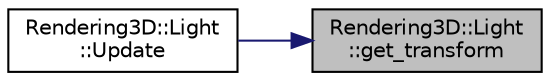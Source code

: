 digraph "Rendering3D::Light::get_transform"
{
 // LATEX_PDF_SIZE
  edge [fontname="Helvetica",fontsize="10",labelfontname="Helvetica",labelfontsize="10"];
  node [fontname="Helvetica",fontsize="10",shape=record];
  rankdir="RL";
  Node1 [label="Rendering3D::Light\l::get_transform",height=0.2,width=0.4,color="black", fillcolor="grey75", style="filled", fontcolor="black",tooltip="Gets a reference to the transform."];
  Node1 -> Node2 [dir="back",color="midnightblue",fontsize="10",style="solid",fontname="Helvetica"];
  Node2 [label="Rendering3D::Light\l::Update",height=0.2,width=0.4,color="black", fillcolor="white", style="filled",URL="$class_rendering3_d_1_1_light.html#a95bf8c5085c141538b4e2d97fe356238",tooltip="Update the light."];
}
